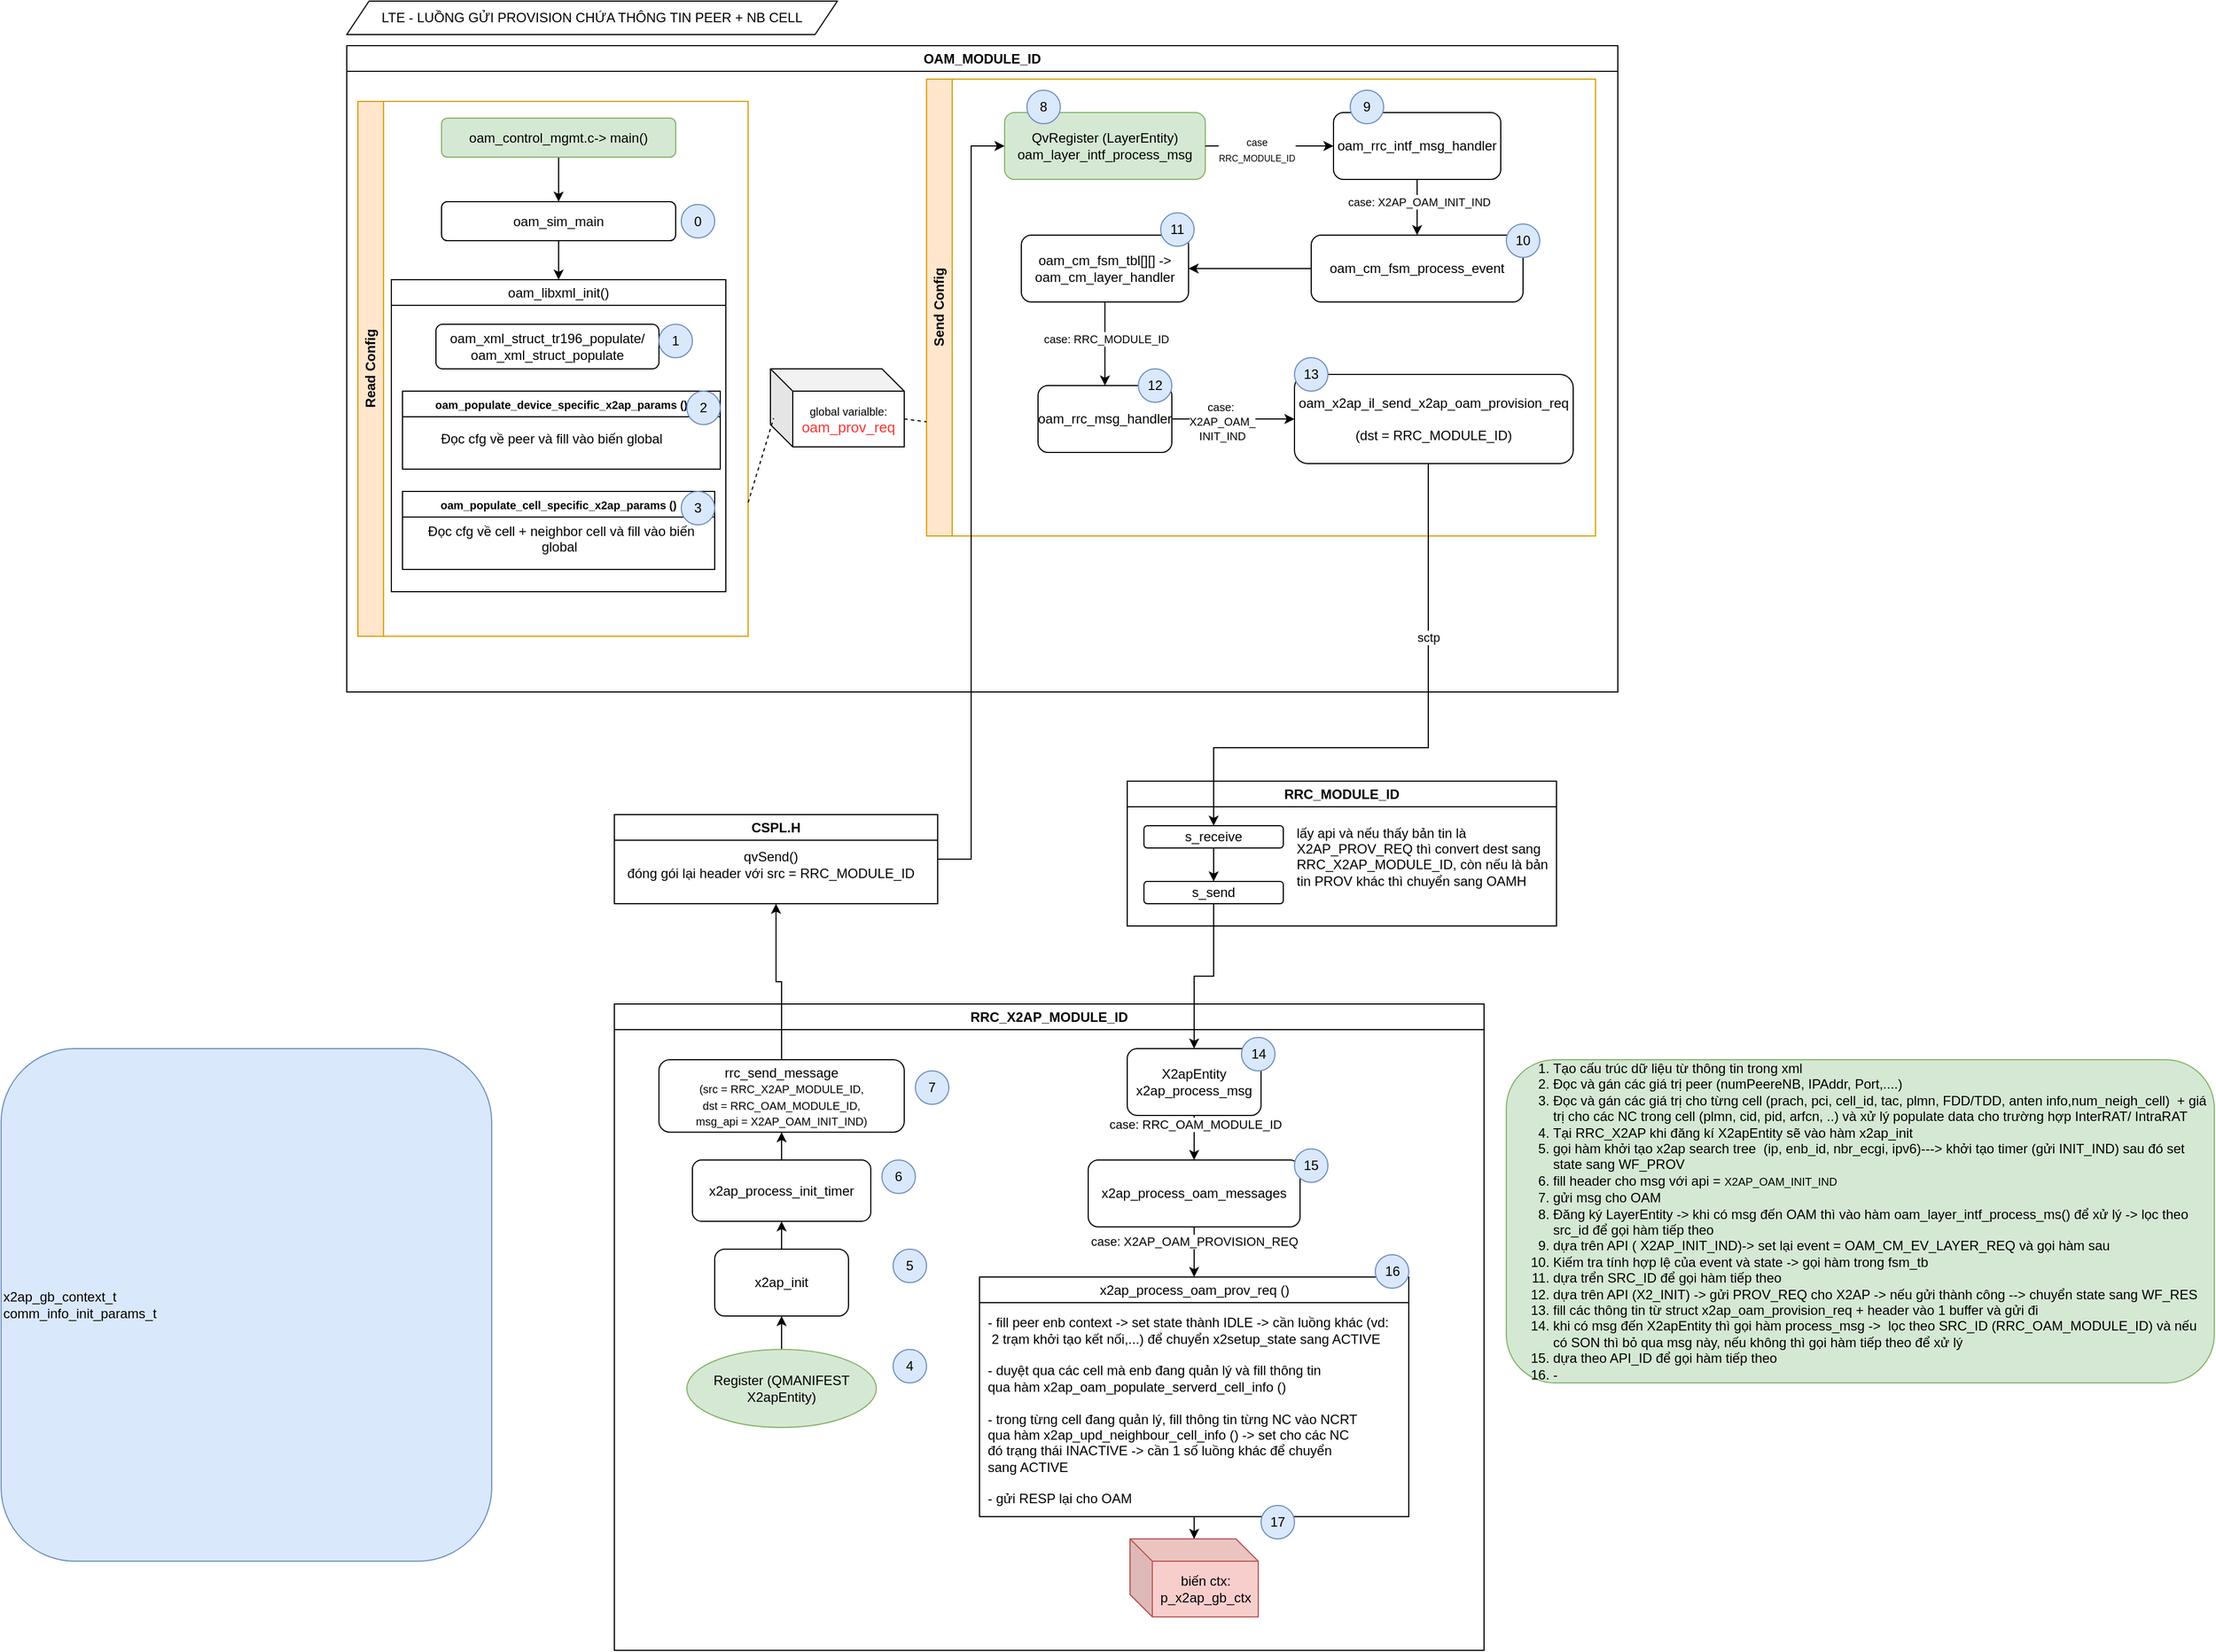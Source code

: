 <mxfile version="28.2.0">
  <diagram name="Page-1" id="iWgtHmf446mTZc4ntef-">
    <mxGraphModel dx="2216" dy="1843" grid="1" gridSize="10" guides="1" tooltips="1" connect="1" arrows="1" fold="1" page="1" pageScale="1" pageWidth="850" pageHeight="1100" math="0" shadow="0">
      <root>
        <mxCell id="0" />
        <mxCell id="1" parent="0" />
        <mxCell id="jGytHkXesSH2hj34qdEf-2" value="OAM_MODULE_ID" style="swimlane;whiteSpace=wrap;html=1;" parent="1" vertex="1">
          <mxGeometry x="-360" y="-230" width="1140" height="580" as="geometry" />
        </mxCell>
        <mxCell id="nEFYsT-crpDZ1YoU7cJc-28" value="" style="edgeStyle=orthogonalEdgeStyle;rounded=0;orthogonalLoop=1;jettySize=auto;html=1;" parent="jGytHkXesSH2hj34qdEf-2" source="jGytHkXesSH2hj34qdEf-7" target="nEFYsT-crpDZ1YoU7cJc-15" edge="1">
          <mxGeometry relative="1" as="geometry" />
        </mxCell>
        <mxCell id="nEFYsT-crpDZ1YoU7cJc-30" value="" style="edgeStyle=orthogonalEdgeStyle;rounded=0;orthogonalLoop=1;jettySize=auto;html=1;" parent="jGytHkXesSH2hj34qdEf-2" source="nEFYsT-crpDZ1YoU7cJc-15" target="nEFYsT-crpDZ1YoU7cJc-24" edge="1">
          <mxGeometry relative="1" as="geometry" />
        </mxCell>
        <mxCell id="nEFYsT-crpDZ1YoU7cJc-109" value="&lt;font style=&quot;font-size: 10px;&quot;&gt;case: RRC_MODULE_ID&lt;/font&gt;" style="edgeLabel;html=1;align=center;verticalAlign=middle;resizable=0;points=[];" parent="nEFYsT-crpDZ1YoU7cJc-30" vertex="1" connectable="0">
          <mxGeometry x="-0.12" y="1" relative="1" as="geometry">
            <mxPoint as="offset" />
          </mxGeometry>
        </mxCell>
        <mxCell id="nEFYsT-crpDZ1YoU7cJc-15" value="oam_cm_fsm_tbl[][] -&amp;gt; oam_cm_layer_handler" style="rounded=1;whiteSpace=wrap;html=1;" parent="jGytHkXesSH2hj34qdEf-2" vertex="1">
          <mxGeometry x="605" y="170" width="150" height="60" as="geometry" />
        </mxCell>
        <mxCell id="nEFYsT-crpDZ1YoU7cJc-63" value="&lt;span style=&quot;font-weight: 400;&quot;&gt;oam_libxml_init()&lt;/span&gt;" style="swimlane;whiteSpace=wrap;html=1;" parent="jGytHkXesSH2hj34qdEf-2" vertex="1">
          <mxGeometry x="40" y="210" width="300" height="280" as="geometry" />
        </mxCell>
        <mxCell id="nEFYsT-crpDZ1YoU7cJc-61" value="oam_xml_struct_tr196_populate/&lt;div&gt;oam_xml_struct_populate&lt;/div&gt;" style="rounded=1;whiteSpace=wrap;html=1;" parent="nEFYsT-crpDZ1YoU7cJc-63" vertex="1">
          <mxGeometry x="40" y="40" width="200" height="40" as="geometry" />
        </mxCell>
        <mxCell id="nEFYsT-crpDZ1YoU7cJc-68" value="&lt;font style=&quot;font-size: 10px;&quot;&gt;oam_populate_device_specific_x2ap_params ()&lt;/font&gt;" style="swimlane;whiteSpace=wrap;html=1;" parent="nEFYsT-crpDZ1YoU7cJc-63" vertex="1">
          <mxGeometry x="10" y="100" width="285" height="70" as="geometry">
            <mxRectangle x="10" y="100" width="250" height="30" as="alternateBounds" />
          </mxGeometry>
        </mxCell>
        <mxCell id="nEFYsT-crpDZ1YoU7cJc-73" value="Đọc cfg về peer và fill vào biến global&amp;nbsp;&lt;div&gt;&lt;br&gt;&lt;/div&gt;" style="text;html=1;align=center;verticalAlign=middle;resizable=0;points=[];autosize=1;strokeColor=none;fillColor=none;" parent="nEFYsT-crpDZ1YoU7cJc-68" vertex="1">
          <mxGeometry x="20" y="30" width="230" height="40" as="geometry" />
        </mxCell>
        <mxCell id="nEFYsT-crpDZ1YoU7cJc-163" value="2" style="ellipse;whiteSpace=wrap;html=1;aspect=fixed;fillColor=#dae8fc;strokeColor=#6c8ebf;" parent="nEFYsT-crpDZ1YoU7cJc-68" vertex="1">
          <mxGeometry x="255" width="30" height="30" as="geometry" />
        </mxCell>
        <mxCell id="nEFYsT-crpDZ1YoU7cJc-72" value="&lt;font style=&quot;font-size: 10px;&quot;&gt;oam_populate_cell_specific_x2ap_params ()&lt;/font&gt;" style="swimlane;whiteSpace=wrap;html=1;" parent="nEFYsT-crpDZ1YoU7cJc-63" vertex="1">
          <mxGeometry x="10" y="190" width="280" height="70" as="geometry">
            <mxRectangle x="10" y="100" width="250" height="30" as="alternateBounds" />
          </mxGeometry>
        </mxCell>
        <mxCell id="nEFYsT-crpDZ1YoU7cJc-75" value="&lt;span style=&quot;text-wrap-mode: nowrap;&quot;&gt;Đọc cfg về cell + neighbor cell và fill vào biến global&amp;nbsp;&lt;/span&gt;&lt;div style=&quot;text-wrap-mode: nowrap;&quot;&gt;&lt;br&gt;&lt;/div&gt;" style="text;html=1;align=center;verticalAlign=middle;whiteSpace=wrap;rounded=0;" parent="nEFYsT-crpDZ1YoU7cJc-72" vertex="1">
          <mxGeometry x="5" y="30" width="275" height="40" as="geometry" />
        </mxCell>
        <mxCell id="nEFYsT-crpDZ1YoU7cJc-164" value="3" style="ellipse;whiteSpace=wrap;html=1;aspect=fixed;fillColor=#dae8fc;strokeColor=#6c8ebf;" parent="nEFYsT-crpDZ1YoU7cJc-72" vertex="1">
          <mxGeometry x="250" width="30" height="30" as="geometry" />
        </mxCell>
        <mxCell id="nEFYsT-crpDZ1YoU7cJc-93" value="&lt;span style=&quot;font-size: 10px; text-wrap-mode: nowrap;&quot;&gt;global varialble:&lt;/span&gt;&lt;div&gt;&lt;span style=&quot;text-wrap-mode: nowrap;&quot;&gt;&lt;font style=&quot;font-size: 13px; color: rgb(255, 51, 51);&quot;&gt;oam_prov_req&lt;/font&gt;&lt;/span&gt;&lt;/div&gt;" style="shape=cube;whiteSpace=wrap;html=1;boundedLbl=1;backgroundOutline=1;darkOpacity=0.05;darkOpacity2=0.1;" parent="jGytHkXesSH2hj34qdEf-2" vertex="1">
          <mxGeometry x="380" y="290" width="120" height="70" as="geometry" />
        </mxCell>
        <mxCell id="nEFYsT-crpDZ1YoU7cJc-94" value="&lt;font style=&quot;color: rgb(0, 0, 0);&quot;&gt;Read Config&lt;/font&gt;" style="swimlane;horizontal=0;whiteSpace=wrap;html=1;fillColor=#ffe6cc;strokeColor=#d79b00;" parent="jGytHkXesSH2hj34qdEf-2" vertex="1">
          <mxGeometry x="10" y="50" width="350" height="480" as="geometry" />
        </mxCell>
        <mxCell id="nEFYsT-crpDZ1YoU7cJc-143" value="" style="edgeStyle=orthogonalEdgeStyle;rounded=0;orthogonalLoop=1;jettySize=auto;html=1;" parent="nEFYsT-crpDZ1YoU7cJc-94" source="nEFYsT-crpDZ1YoU7cJc-65" target="nEFYsT-crpDZ1YoU7cJc-141" edge="1">
          <mxGeometry relative="1" as="geometry" />
        </mxCell>
        <mxCell id="nEFYsT-crpDZ1YoU7cJc-65" value="oam_control_mgmt.c-&amp;gt; main()" style="rounded=1;whiteSpace=wrap;html=1;fillColor=#d5e8d4;strokeColor=#82b366;" parent="nEFYsT-crpDZ1YoU7cJc-94" vertex="1">
          <mxGeometry x="75" y="15" width="210" height="35" as="geometry" />
        </mxCell>
        <mxCell id="nEFYsT-crpDZ1YoU7cJc-141" value="oam_sim_main" style="rounded=1;whiteSpace=wrap;html=1;" parent="nEFYsT-crpDZ1YoU7cJc-94" vertex="1">
          <mxGeometry x="75" y="90" width="210" height="35" as="geometry" />
        </mxCell>
        <mxCell id="nEFYsT-crpDZ1YoU7cJc-148" value="1" style="ellipse;whiteSpace=wrap;html=1;aspect=fixed;fillColor=#dae8fc;strokeColor=#6c8ebf;" parent="nEFYsT-crpDZ1YoU7cJc-94" vertex="1">
          <mxGeometry x="270" y="200" width="30" height="30" as="geometry" />
        </mxCell>
        <mxCell id="nEFYsT-crpDZ1YoU7cJc-182" value="0" style="ellipse;whiteSpace=wrap;html=1;aspect=fixed;fillColor=#dae8fc;strokeColor=#6c8ebf;" parent="nEFYsT-crpDZ1YoU7cJc-94" vertex="1">
          <mxGeometry x="290" y="92.5" width="30" height="30" as="geometry" />
        </mxCell>
        <mxCell id="nEFYsT-crpDZ1YoU7cJc-95" value="&lt;font style=&quot;color: rgb(0, 0, 0);&quot;&gt;Send Config&lt;/font&gt;" style="swimlane;horizontal=0;whiteSpace=wrap;html=1;fillColor=#ffe6cc;strokeColor=#d79b00;" parent="jGytHkXesSH2hj34qdEf-2" vertex="1">
          <mxGeometry x="520" y="30" width="600" height="410" as="geometry" />
        </mxCell>
        <mxCell id="nEFYsT-crpDZ1YoU7cJc-16" value="oam_rrc_intf_msg_handler" style="rounded=1;whiteSpace=wrap;html=1;" parent="nEFYsT-crpDZ1YoU7cJc-95" vertex="1">
          <mxGeometry x="365" y="30" width="150" height="60" as="geometry" />
        </mxCell>
        <mxCell id="jGytHkXesSH2hj34qdEf-7" value="oam_cm_fsm_process_event" style="rounded=1;whiteSpace=wrap;html=1;" parent="nEFYsT-crpDZ1YoU7cJc-95" vertex="1">
          <mxGeometry x="345" y="140" width="190" height="60" as="geometry" />
        </mxCell>
        <mxCell id="nEFYsT-crpDZ1YoU7cJc-27" value="" style="edgeStyle=orthogonalEdgeStyle;rounded=0;orthogonalLoop=1;jettySize=auto;html=1;" parent="nEFYsT-crpDZ1YoU7cJc-95" source="nEFYsT-crpDZ1YoU7cJc-16" target="jGytHkXesSH2hj34qdEf-7" edge="1">
          <mxGeometry relative="1" as="geometry" />
        </mxCell>
        <mxCell id="nEFYsT-crpDZ1YoU7cJc-108" value="&lt;font style=&quot;font-size: 10px;&quot;&gt;case: X2AP_OAM_INIT_IND&lt;span style=&quot;background-color: light-dark(#ffffff, var(--ge-dark-color, #121212)); color: light-dark(rgb(0, 0, 0), rgb(255, 255, 255));&quot;&gt;&amp;nbsp;&lt;/span&gt;&lt;/font&gt;" style="edgeLabel;html=1;align=center;verticalAlign=middle;resizable=0;points=[];" parent="nEFYsT-crpDZ1YoU7cJc-27" vertex="1" connectable="0">
          <mxGeometry x="-0.2" y="3" relative="1" as="geometry">
            <mxPoint as="offset" />
          </mxGeometry>
        </mxCell>
        <mxCell id="jGytHkXesSH2hj34qdEf-6" value="&lt;div&gt;QvRegister (LayerEntity)&lt;/div&gt;oam_layer_intf_process_msg" style="rounded=1;whiteSpace=wrap;html=1;fillColor=#d5e8d4;strokeColor=#82b366;" parent="nEFYsT-crpDZ1YoU7cJc-95" vertex="1">
          <mxGeometry x="70" y="30" width="180" height="60" as="geometry" />
        </mxCell>
        <mxCell id="nEFYsT-crpDZ1YoU7cJc-26" value="" style="edgeStyle=orthogonalEdgeStyle;rounded=0;orthogonalLoop=1;jettySize=auto;html=1;" parent="nEFYsT-crpDZ1YoU7cJc-95" source="jGytHkXesSH2hj34qdEf-6" target="nEFYsT-crpDZ1YoU7cJc-16" edge="1">
          <mxGeometry relative="1" as="geometry" />
        </mxCell>
        <mxCell id="nEFYsT-crpDZ1YoU7cJc-107" value="&lt;font style=&quot;font-size: 9px;&quot;&gt;case&lt;/font&gt;&lt;div&gt;&lt;font style=&quot;font-size: 8px;&quot;&gt;RRC_MODULE_ID&lt;/font&gt;&lt;/div&gt;" style="edgeLabel;html=1;align=center;verticalAlign=middle;resizable=0;points=[];" parent="nEFYsT-crpDZ1YoU7cJc-26" vertex="1" connectable="0">
          <mxGeometry x="-0.2" y="-3" relative="1" as="geometry">
            <mxPoint as="offset" />
          </mxGeometry>
        </mxCell>
        <mxCell id="nEFYsT-crpDZ1YoU7cJc-24" value="oam_rrc_msg_handler" style="rounded=1;whiteSpace=wrap;html=1;" parent="nEFYsT-crpDZ1YoU7cJc-95" vertex="1">
          <mxGeometry x="100" y="275" width="120" height="60" as="geometry" />
        </mxCell>
        <mxCell id="nEFYsT-crpDZ1YoU7cJc-25" value="oam_x2ap_il_send_x2ap_oam_provision_req&lt;div&gt;&lt;br&gt;&lt;div&gt;(dst = RRC_MODULE_ID)&lt;/div&gt;&lt;/div&gt;" style="rounded=1;whiteSpace=wrap;html=1;" parent="nEFYsT-crpDZ1YoU7cJc-95" vertex="1">
          <mxGeometry x="330" y="265" width="250" height="80" as="geometry" />
        </mxCell>
        <mxCell id="nEFYsT-crpDZ1YoU7cJc-31" value="" style="edgeStyle=orthogonalEdgeStyle;rounded=0;orthogonalLoop=1;jettySize=auto;html=1;" parent="nEFYsT-crpDZ1YoU7cJc-95" source="nEFYsT-crpDZ1YoU7cJc-24" target="nEFYsT-crpDZ1YoU7cJc-25" edge="1">
          <mxGeometry relative="1" as="geometry" />
        </mxCell>
        <mxCell id="nEFYsT-crpDZ1YoU7cJc-111" value="&lt;span style=&quot;font-size: 10px;&quot;&gt;case:&amp;nbsp;&lt;/span&gt;&lt;div&gt;&lt;span style=&quot;font-size: 10px;&quot;&gt;X2AP_OAM_&lt;/span&gt;&lt;/div&gt;&lt;div&gt;&lt;span style=&quot;font-size: 10px;&quot;&gt;INIT_IND&lt;/span&gt;&lt;/div&gt;" style="edgeLabel;html=1;align=center;verticalAlign=middle;resizable=0;points=[];" parent="nEFYsT-crpDZ1YoU7cJc-31" vertex="1" connectable="0">
          <mxGeometry x="-0.182" y="-2" relative="1" as="geometry">
            <mxPoint as="offset" />
          </mxGeometry>
        </mxCell>
        <mxCell id="nEFYsT-crpDZ1YoU7cJc-173" value="9" style="ellipse;whiteSpace=wrap;html=1;aspect=fixed;fillColor=#dae8fc;strokeColor=#6c8ebf;" parent="nEFYsT-crpDZ1YoU7cJc-95" vertex="1">
          <mxGeometry x="380" y="10" width="30" height="30" as="geometry" />
        </mxCell>
        <mxCell id="nEFYsT-crpDZ1YoU7cJc-174" value="10" style="ellipse;whiteSpace=wrap;html=1;aspect=fixed;fillColor=#dae8fc;strokeColor=#6c8ebf;" parent="nEFYsT-crpDZ1YoU7cJc-95" vertex="1">
          <mxGeometry x="520" y="130" width="30" height="30" as="geometry" />
        </mxCell>
        <mxCell id="nEFYsT-crpDZ1YoU7cJc-175" value="11" style="ellipse;whiteSpace=wrap;html=1;aspect=fixed;fillColor=#dae8fc;strokeColor=#6c8ebf;" parent="nEFYsT-crpDZ1YoU7cJc-95" vertex="1">
          <mxGeometry x="210" y="120" width="30" height="30" as="geometry" />
        </mxCell>
        <mxCell id="nEFYsT-crpDZ1YoU7cJc-177" value="13" style="ellipse;whiteSpace=wrap;html=1;aspect=fixed;fillColor=#dae8fc;strokeColor=#6c8ebf;" parent="nEFYsT-crpDZ1YoU7cJc-95" vertex="1">
          <mxGeometry x="330" y="250" width="30" height="30" as="geometry" />
        </mxCell>
        <mxCell id="nEFYsT-crpDZ1YoU7cJc-96" value="" style="endArrow=none;dashed=1;html=1;rounded=0;exitX=1;exitY=0.75;exitDx=0;exitDy=0;entryX=0.024;entryY=0.633;entryDx=0;entryDy=0;entryPerimeter=0;" parent="jGytHkXesSH2hj34qdEf-2" source="nEFYsT-crpDZ1YoU7cJc-94" target="nEFYsT-crpDZ1YoU7cJc-93" edge="1">
          <mxGeometry width="50" height="50" relative="1" as="geometry">
            <mxPoint x="380" y="435" as="sourcePoint" />
            <mxPoint x="430" y="385" as="targetPoint" />
          </mxGeometry>
        </mxCell>
        <mxCell id="nEFYsT-crpDZ1YoU7cJc-97" value="" style="endArrow=none;dashed=1;html=1;rounded=0;exitX=0;exitY=0;exitDx=120;exitDy=45;exitPerimeter=0;entryX=0;entryY=0.75;entryDx=0;entryDy=0;" parent="jGytHkXesSH2hj34qdEf-2" source="nEFYsT-crpDZ1YoU7cJc-93" target="nEFYsT-crpDZ1YoU7cJc-95" edge="1">
          <mxGeometry width="50" height="50" relative="1" as="geometry">
            <mxPoint x="380" y="435" as="sourcePoint" />
            <mxPoint x="430" y="385" as="targetPoint" />
          </mxGeometry>
        </mxCell>
        <mxCell id="nEFYsT-crpDZ1YoU7cJc-145" style="edgeStyle=orthogonalEdgeStyle;rounded=0;orthogonalLoop=1;jettySize=auto;html=1;entryX=0.5;entryY=0;entryDx=0;entryDy=0;" parent="jGytHkXesSH2hj34qdEf-2" source="nEFYsT-crpDZ1YoU7cJc-141" target="nEFYsT-crpDZ1YoU7cJc-63" edge="1">
          <mxGeometry relative="1" as="geometry" />
        </mxCell>
        <mxCell id="jGytHkXesSH2hj34qdEf-3" value="RRC_X2AP_MODULE_ID" style="swimlane;whiteSpace=wrap;html=1;" parent="1" vertex="1">
          <mxGeometry x="-120" y="630" width="780" height="580" as="geometry" />
        </mxCell>
        <mxCell id="nEFYsT-crpDZ1YoU7cJc-43" value="" style="edgeStyle=orthogonalEdgeStyle;rounded=0;orthogonalLoop=1;jettySize=auto;html=1;" parent="jGytHkXesSH2hj34qdEf-3" source="nEFYsT-crpDZ1YoU7cJc-4" target="nEFYsT-crpDZ1YoU7cJc-6" edge="1">
          <mxGeometry relative="1" as="geometry" />
        </mxCell>
        <mxCell id="nEFYsT-crpDZ1YoU7cJc-4" value="x2ap_process_init_timer" style="rounded=1;whiteSpace=wrap;html=1;" parent="jGytHkXesSH2hj34qdEf-3" vertex="1">
          <mxGeometry x="70" y="140" width="160" height="55" as="geometry" />
        </mxCell>
        <mxCell id="nEFYsT-crpDZ1YoU7cJc-42" value="" style="edgeStyle=orthogonalEdgeStyle;rounded=0;orthogonalLoop=1;jettySize=auto;html=1;" parent="jGytHkXesSH2hj34qdEf-3" source="nEFYsT-crpDZ1YoU7cJc-3" target="nEFYsT-crpDZ1YoU7cJc-4" edge="1">
          <mxGeometry relative="1" as="geometry" />
        </mxCell>
        <mxCell id="nEFYsT-crpDZ1YoU7cJc-3" value="x2ap_init" style="rounded=1;whiteSpace=wrap;html=1;" parent="jGytHkXesSH2hj34qdEf-3" vertex="1">
          <mxGeometry x="90" y="220" width="120" height="60" as="geometry" />
        </mxCell>
        <mxCell id="nEFYsT-crpDZ1YoU7cJc-6" value="rrc_send_message&lt;div&gt;&lt;font style=&quot;font-size: 10px;&quot;&gt;(src = RRC_X2AP_MODULE_ID,&lt;/font&gt;&lt;/div&gt;&lt;div&gt;&lt;font style=&quot;font-size: 10px;&quot;&gt;&amp;nbsp;dst = RRC_OAM_MODULE_ID,&amp;nbsp;&lt;/font&gt;&lt;/div&gt;&lt;div&gt;&lt;font style=&quot;font-size: 10px;&quot;&gt;msg_api = X2AP_OAM_INIT_IND)&lt;/font&gt;&lt;/div&gt;" style="rounded=1;whiteSpace=wrap;html=1;" parent="jGytHkXesSH2hj34qdEf-3" vertex="1">
          <mxGeometry x="40" y="50" width="220" height="65" as="geometry" />
        </mxCell>
        <mxCell id="nEFYsT-crpDZ1YoU7cJc-84" value="" style="edgeStyle=orthogonalEdgeStyle;rounded=0;orthogonalLoop=1;jettySize=auto;html=1;" parent="jGytHkXesSH2hj34qdEf-3" source="nEFYsT-crpDZ1YoU7cJc-12" target="nEFYsT-crpDZ1YoU7cJc-11" edge="1">
          <mxGeometry relative="1" as="geometry" />
        </mxCell>
        <mxCell id="7GoscIbdtp-0AamT8vIT-3" value="case: RRC_OAM_MODULE_ID" style="edgeLabel;html=1;align=center;verticalAlign=middle;resizable=0;points=[];" vertex="1" connectable="0" parent="nEFYsT-crpDZ1YoU7cJc-84">
          <mxGeometry x="-0.619" y="1" relative="1" as="geometry">
            <mxPoint as="offset" />
          </mxGeometry>
        </mxCell>
        <mxCell id="nEFYsT-crpDZ1YoU7cJc-12" value="&lt;div&gt;X2apEntity&lt;/div&gt;x2ap_process_msg" style="rounded=1;whiteSpace=wrap;html=1;" parent="jGytHkXesSH2hj34qdEf-3" vertex="1">
          <mxGeometry x="460" y="40" width="120" height="60" as="geometry" />
        </mxCell>
        <mxCell id="nEFYsT-crpDZ1YoU7cJc-85" style="edgeStyle=orthogonalEdgeStyle;rounded=0;orthogonalLoop=1;jettySize=auto;html=1;entryX=0.5;entryY=0;entryDx=0;entryDy=0;" parent="jGytHkXesSH2hj34qdEf-3" source="nEFYsT-crpDZ1YoU7cJc-11" target="nEFYsT-crpDZ1YoU7cJc-83" edge="1">
          <mxGeometry relative="1" as="geometry" />
        </mxCell>
        <mxCell id="7GoscIbdtp-0AamT8vIT-4" value="case: X2AP_OAM_PROVISION_REQ" style="edgeLabel;html=1;align=center;verticalAlign=middle;resizable=0;points=[];" vertex="1" connectable="0" parent="nEFYsT-crpDZ1YoU7cJc-85">
          <mxGeometry x="-0.429" relative="1" as="geometry">
            <mxPoint as="offset" />
          </mxGeometry>
        </mxCell>
        <mxCell id="nEFYsT-crpDZ1YoU7cJc-11" value="x2ap_process_oam_messages" style="rounded=1;whiteSpace=wrap;html=1;" parent="jGytHkXesSH2hj34qdEf-3" vertex="1">
          <mxGeometry x="425" y="140" width="190" height="60" as="geometry" />
        </mxCell>
        <mxCell id="nEFYsT-crpDZ1YoU7cJc-103" value="" style="edgeStyle=orthogonalEdgeStyle;rounded=0;orthogonalLoop=1;jettySize=auto;html=1;" parent="jGytHkXesSH2hj34qdEf-3" source="nEFYsT-crpDZ1YoU7cJc-83" target="nEFYsT-crpDZ1YoU7cJc-101" edge="1">
          <mxGeometry relative="1" as="geometry" />
        </mxCell>
        <mxCell id="nEFYsT-crpDZ1YoU7cJc-83" value="&lt;span style=&quot;font-weight: 400;&quot;&gt;x2ap_process_oam_prov_req ()&lt;/span&gt;" style="swimlane;whiteSpace=wrap;html=1;" parent="jGytHkXesSH2hj34qdEf-3" vertex="1">
          <mxGeometry x="327.5" y="245" width="385" height="215" as="geometry" />
        </mxCell>
        <mxCell id="nEFYsT-crpDZ1YoU7cJc-88" value="- fill peer enb context -&amp;gt; set state thành IDLE -&amp;gt; cần luồng&amp;nbsp;&lt;span style=&quot;background-color: transparent; color: light-dark(rgb(0, 0, 0), rgb(255, 255, 255));&quot;&gt;khác (vd:&lt;/span&gt;&lt;div&gt;&lt;span style=&quot;background-color: transparent; color: light-dark(rgb(0, 0, 0), rgb(255, 255, 255));&quot;&gt;&amp;nbsp;2 trạm khởi tạo kết nối,...) để&amp;nbsp;&lt;/span&gt;&lt;span style=&quot;background-color: transparent; color: light-dark(rgb(0, 0, 0), rgb(255, 255, 255));&quot;&gt;chuyển x2setup_state sang ACTIVE&lt;/span&gt;&lt;div&gt;&lt;div&gt;&lt;br&gt;- duyệt qua các cell mà enb đang quản lý&amp;nbsp;và fill thông tin&lt;br&gt;qua hàm x2ap_oam_populate_serverd_cell_info ()&lt;br&gt;&lt;br&gt;- trong từng cell đang quản lý, fill thông tin từng NC vào NCRT&amp;nbsp;&lt;br&gt;qua hàm&amp;nbsp;x2ap_upd_neighbour_cell_info () -&amp;gt; set cho các NC&lt;div&gt;&lt;span style=&quot;background-color: transparent; color: light-dark(rgb(0, 0, 0), rgb(255, 255, 255));&quot;&gt;đó trạng thái INACTIVE -&amp;gt; cần 1 số luồng khác để chuyển&amp;nbsp;&lt;/span&gt;&lt;div&gt;sang ACTIVE&lt;/div&gt;&lt;/div&gt;&lt;/div&gt;&lt;/div&gt;&lt;/div&gt;&lt;div&gt;&lt;br&gt;&lt;/div&gt;&lt;div&gt;- gửi RESP lại cho OAM&lt;/div&gt;" style="text;align=left;verticalAlign=middle;resizable=0;points=[];autosize=1;strokeColor=none;fillColor=none;html=1;" parent="nEFYsT-crpDZ1YoU7cJc-83" vertex="1">
          <mxGeometry x="5" y="25" width="380" height="190" as="geometry" />
        </mxCell>
        <mxCell id="nEFYsT-crpDZ1YoU7cJc-180" value="16" style="ellipse;whiteSpace=wrap;html=1;aspect=fixed;fillColor=#dae8fc;strokeColor=#6c8ebf;" parent="nEFYsT-crpDZ1YoU7cJc-83" vertex="1">
          <mxGeometry x="355" y="-20" width="30" height="30" as="geometry" />
        </mxCell>
        <mxCell id="nEFYsT-crpDZ1YoU7cJc-100" value="" style="edgeStyle=orthogonalEdgeStyle;rounded=0;orthogonalLoop=1;jettySize=auto;html=1;" parent="jGytHkXesSH2hj34qdEf-3" source="nEFYsT-crpDZ1YoU7cJc-99" target="nEFYsT-crpDZ1YoU7cJc-3" edge="1">
          <mxGeometry relative="1" as="geometry" />
        </mxCell>
        <mxCell id="nEFYsT-crpDZ1YoU7cJc-99" value="Register (QMANIFEST X2apEntity)" style="ellipse;whiteSpace=wrap;html=1;fillColor=#d5e8d4;strokeColor=#82b366;" parent="jGytHkXesSH2hj34qdEf-3" vertex="1">
          <mxGeometry x="65" y="310" width="170" height="70" as="geometry" />
        </mxCell>
        <mxCell id="nEFYsT-crpDZ1YoU7cJc-101" value="biến ctx: p_x2ap_gb_ctx" style="shape=cube;whiteSpace=wrap;html=1;boundedLbl=1;backgroundOutline=1;darkOpacity=0.05;darkOpacity2=0.1;fillColor=#f8cecc;strokeColor=#b85450;" parent="jGytHkXesSH2hj34qdEf-3" vertex="1">
          <mxGeometry x="462.5" y="480" width="115" height="70" as="geometry" />
        </mxCell>
        <mxCell id="nEFYsT-crpDZ1YoU7cJc-178" value="14" style="ellipse;whiteSpace=wrap;html=1;aspect=fixed;fillColor=#dae8fc;strokeColor=#6c8ebf;" parent="jGytHkXesSH2hj34qdEf-3" vertex="1">
          <mxGeometry x="562.5" y="30" width="30" height="30" as="geometry" />
        </mxCell>
        <mxCell id="nEFYsT-crpDZ1YoU7cJc-179" value="15" style="ellipse;whiteSpace=wrap;html=1;aspect=fixed;fillColor=#dae8fc;strokeColor=#6c8ebf;" parent="jGytHkXesSH2hj34qdEf-3" vertex="1">
          <mxGeometry x="610" y="130" width="30" height="30" as="geometry" />
        </mxCell>
        <mxCell id="nEFYsT-crpDZ1YoU7cJc-181" value="17" style="ellipse;whiteSpace=wrap;html=1;aspect=fixed;fillColor=#dae8fc;strokeColor=#6c8ebf;" parent="jGytHkXesSH2hj34qdEf-3" vertex="1">
          <mxGeometry x="580" y="450" width="30" height="30" as="geometry" />
        </mxCell>
        <mxCell id="nEFYsT-crpDZ1YoU7cJc-2" value="RRC_MODULE_ID" style="swimlane;whiteSpace=wrap;html=1;" parent="1" vertex="1">
          <mxGeometry x="340" y="430" width="385" height="130" as="geometry" />
        </mxCell>
        <mxCell id="nEFYsT-crpDZ1YoU7cJc-33" value="" style="edgeStyle=orthogonalEdgeStyle;rounded=0;orthogonalLoop=1;jettySize=auto;html=1;" parent="nEFYsT-crpDZ1YoU7cJc-2" source="nEFYsT-crpDZ1YoU7cJc-8" target="nEFYsT-crpDZ1YoU7cJc-10" edge="1">
          <mxGeometry relative="1" as="geometry" />
        </mxCell>
        <mxCell id="nEFYsT-crpDZ1YoU7cJc-8" value="s_receive" style="rounded=1;whiteSpace=wrap;html=1;" parent="nEFYsT-crpDZ1YoU7cJc-2" vertex="1">
          <mxGeometry x="15" y="40" width="125" height="20" as="geometry" />
        </mxCell>
        <mxCell id="nEFYsT-crpDZ1YoU7cJc-10" value="s_send" style="rounded=1;whiteSpace=wrap;html=1;" parent="nEFYsT-crpDZ1YoU7cJc-2" vertex="1">
          <mxGeometry x="15" y="90" width="125" height="20" as="geometry" />
        </mxCell>
        <mxCell id="nEFYsT-crpDZ1YoU7cJc-38" value="lấy api và nếu thấy bản tin là X2AP_PROV_REQ thì convert dest sang RRC_X2AP_MODULE_ID, còn nếu là bản tin PROV khác thì chuyển sang OAMH&lt;div&gt;&lt;br&gt;&lt;/div&gt;" style="text;html=1;align=left;verticalAlign=middle;whiteSpace=wrap;rounded=0;" parent="nEFYsT-crpDZ1YoU7cJc-2" vertex="1">
          <mxGeometry x="150" y="60" width="235" height="30" as="geometry" />
        </mxCell>
        <mxCell id="nEFYsT-crpDZ1YoU7cJc-34" style="edgeStyle=orthogonalEdgeStyle;rounded=0;orthogonalLoop=1;jettySize=auto;html=1;" parent="1" source="nEFYsT-crpDZ1YoU7cJc-10" target="nEFYsT-crpDZ1YoU7cJc-12" edge="1">
          <mxGeometry relative="1" as="geometry" />
        </mxCell>
        <mxCell id="nEFYsT-crpDZ1YoU7cJc-78" style="edgeStyle=orthogonalEdgeStyle;rounded=0;orthogonalLoop=1;jettySize=auto;html=1;entryX=0;entryY=0.5;entryDx=0;entryDy=0;" parent="1" source="nEFYsT-crpDZ1YoU7cJc-76" target="jGytHkXesSH2hj34qdEf-6" edge="1">
          <mxGeometry relative="1" as="geometry" />
        </mxCell>
        <mxCell id="nEFYsT-crpDZ1YoU7cJc-76" value="CSPL.H" style="swimlane;whiteSpace=wrap;html=1;" parent="1" vertex="1">
          <mxGeometry x="-120" y="460" width="290" height="80" as="geometry" />
        </mxCell>
        <mxCell id="nEFYsT-crpDZ1YoU7cJc-106" value="qvSend()&lt;div&gt;đóng gói lại header với src = RRC_MODULE_ID&lt;/div&gt;" style="text;html=1;align=center;verticalAlign=middle;resizable=0;points=[];autosize=1;strokeColor=none;fillColor=none;" parent="nEFYsT-crpDZ1YoU7cJc-76" vertex="1">
          <mxGeometry y="25" width="280" height="40" as="geometry" />
        </mxCell>
        <mxCell id="nEFYsT-crpDZ1YoU7cJc-77" style="edgeStyle=orthogonalEdgeStyle;rounded=0;orthogonalLoop=1;jettySize=auto;html=1;entryX=0.5;entryY=1;entryDx=0;entryDy=0;" parent="1" source="nEFYsT-crpDZ1YoU7cJc-6" target="nEFYsT-crpDZ1YoU7cJc-76" edge="1">
          <mxGeometry relative="1" as="geometry" />
        </mxCell>
        <mxCell id="nEFYsT-crpDZ1YoU7cJc-80" value="LTE - LUỒNG GỬI PROVISION CHỨA THÔNG TIN PEER + NB CELL" style="shape=parallelogram;perimeter=parallelogramPerimeter;whiteSpace=wrap;html=1;fixedSize=1;" parent="1" vertex="1">
          <mxGeometry x="-360" y="-270" width="440" height="30" as="geometry" />
        </mxCell>
        <mxCell id="nEFYsT-crpDZ1YoU7cJc-110" style="edgeStyle=orthogonalEdgeStyle;rounded=0;orthogonalLoop=1;jettySize=auto;html=1;entryX=0.5;entryY=0;entryDx=0;entryDy=0;" parent="1" source="nEFYsT-crpDZ1YoU7cJc-25" target="nEFYsT-crpDZ1YoU7cJc-8" edge="1">
          <mxGeometry relative="1" as="geometry">
            <Array as="points">
              <mxPoint x="610" y="400" />
              <mxPoint x="418" y="400" />
            </Array>
          </mxGeometry>
        </mxCell>
        <mxCell id="nEFYsT-crpDZ1YoU7cJc-112" value="sctp" style="edgeLabel;html=1;align=center;verticalAlign=middle;resizable=0;points=[];" parent="nEFYsT-crpDZ1YoU7cJc-110" vertex="1" connectable="0">
          <mxGeometry x="-0.399" relative="1" as="geometry">
            <mxPoint as="offset" />
          </mxGeometry>
        </mxCell>
        <mxCell id="nEFYsT-crpDZ1YoU7cJc-161" value="&lt;div style=&quot;line-height: 130%;&quot;&gt;&lt;ol style=&quot;line-height: 120%;&quot;&gt;&lt;li&gt;Tạo cấu trúc dữ liệu từ thông tin trong xml&lt;/li&gt;&lt;li&gt;Đọc và gán các giá trị peer (numPeereNB, IPAddr, Port,....)&lt;/li&gt;&lt;li&gt;Đọc và gán các giá trị cho từng cell (prach, pci, cell_id, tac, plmn, FDD/TDD, anten info,&lt;span style=&quot;background-color: transparent; color: light-dark(rgb(0, 0, 0), rgb(255, 255, 255));&quot;&gt;num_neigh_cell)&amp;nbsp; + giá trị cho các NC trong cell (plmn, cid, pid, arfcn, ..) và xử lý populate data cho trường hợp InterRAT/ IntraRAT&amp;nbsp;&lt;/span&gt;&lt;/li&gt;&lt;li&gt;Tại RRC_X2AP khi đăng kí X2apEntity sẽ vào hàm x2ap_init&lt;/li&gt;&lt;li&gt;gọi hàm khởi tạo x2ap search tree&amp;nbsp; (ip, enb_id, nbr_ecgi, ipv6)---&amp;gt; khởi tạo timer (gửi INIT_IND) sau đó set state sang WF_PROV&lt;/li&gt;&lt;li&gt;fill header cho msg với api =&amp;nbsp;&lt;span style=&quot;font-size: 10px; text-align: center;&quot;&gt;X2AP_OAM_INIT_IND&lt;/span&gt;&lt;/li&gt;&lt;li&gt;gửi msg cho OAM&lt;/li&gt;&lt;li&gt;Đăng ký LayerEntity -&amp;gt; khi có msg đến OAM thì vào hàm&amp;nbsp;&lt;span style=&quot;text-align: center;&quot;&gt;oam_layer_intf_process_ms() để xử lý -&amp;gt; lọc theo src_id để gọi hàm tiếp theo&lt;/span&gt;&lt;/li&gt;&lt;li&gt;dựa trên API ( X2AP_INIT_IND)-&amp;gt; set lại event = OAM_CM_EV_LAYER_REQ và gọi hàm sau&amp;nbsp;&lt;/li&gt;&lt;li&gt;Kiếm tra tính hợp lệ của event và state -&amp;gt; gọi hàm trong fsm_tb&lt;/li&gt;&lt;li&gt;dựa trển SRC_ID để gọi hàm tiếp theo&lt;/li&gt;&lt;li&gt;dựa trên API (X2_INIT) -&amp;gt; gửi PROV_REQ cho X2AP -&amp;gt; nếu gửi thành công --&amp;gt; chuyển state sang WF_RES&lt;/li&gt;&lt;li&gt;fill các thông tin từ struct x2ap_oam_provision_req + header vào 1 buffer và gửi đi&lt;/li&gt;&lt;li&gt;khi có msg đến X2apEntity thì gọi hàm process_msg -&amp;gt;&amp;nbsp; lọc theo SRC_ID (RRC_OAM_MODULE_ID) và nếu có SON thì bỏ qua msg này, nếu không thì gọi hàm tiếp theo để xử lý&lt;/li&gt;&lt;li&gt;dựa theo API_ID để gọi hàm tiếp theo&lt;/li&gt;&lt;li&gt;-&lt;/li&gt;&lt;/ol&gt;&lt;div&gt;&lt;/div&gt;&lt;/div&gt;" style="rounded=1;whiteSpace=wrap;html=1;align=left;fillColor=#d5e8d4;strokeColor=#82b366;" parent="1" vertex="1">
          <mxGeometry x="680" y="680" width="635" height="290" as="geometry" />
        </mxCell>
        <mxCell id="nEFYsT-crpDZ1YoU7cJc-168" value="4" style="ellipse;whiteSpace=wrap;html=1;aspect=fixed;fillColor=#dae8fc;strokeColor=#6c8ebf;" parent="1" vertex="1">
          <mxGeometry x="130" y="940" width="30" height="30" as="geometry" />
        </mxCell>
        <mxCell id="nEFYsT-crpDZ1YoU7cJc-169" value="5" style="ellipse;whiteSpace=wrap;html=1;aspect=fixed;fillColor=#dae8fc;strokeColor=#6c8ebf;" parent="1" vertex="1">
          <mxGeometry x="130" y="850" width="30" height="30" as="geometry" />
        </mxCell>
        <mxCell id="nEFYsT-crpDZ1YoU7cJc-170" value="6" style="ellipse;whiteSpace=wrap;html=1;aspect=fixed;fillColor=#dae8fc;strokeColor=#6c8ebf;" parent="1" vertex="1">
          <mxGeometry x="120" y="770" width="30" height="30" as="geometry" />
        </mxCell>
        <mxCell id="nEFYsT-crpDZ1YoU7cJc-171" value="7" style="ellipse;whiteSpace=wrap;html=1;aspect=fixed;fillColor=#dae8fc;strokeColor=#6c8ebf;" parent="1" vertex="1">
          <mxGeometry x="150" y="690" width="30" height="30" as="geometry" />
        </mxCell>
        <mxCell id="nEFYsT-crpDZ1YoU7cJc-172" value="8" style="ellipse;whiteSpace=wrap;html=1;aspect=fixed;fillColor=#dae8fc;strokeColor=#6c8ebf;" parent="1" vertex="1">
          <mxGeometry x="250" y="-190" width="30" height="30" as="geometry" />
        </mxCell>
        <mxCell id="nEFYsT-crpDZ1YoU7cJc-176" value="12" style="ellipse;whiteSpace=wrap;html=1;aspect=fixed;fillColor=#dae8fc;strokeColor=#6c8ebf;" parent="1" vertex="1">
          <mxGeometry x="350" y="60" width="30" height="30" as="geometry" />
        </mxCell>
        <mxCell id="7GoscIbdtp-0AamT8vIT-2" value="x2ap_gb_context_t&lt;div&gt;comm_info_init_params_t&lt;/div&gt;" style="rounded=1;whiteSpace=wrap;html=1;fillColor=#dae8fc;strokeColor=#6c8ebf;align=left;" vertex="1" parent="1">
          <mxGeometry x="-670" y="670" width="440" height="460" as="geometry" />
        </mxCell>
      </root>
    </mxGraphModel>
  </diagram>
</mxfile>
